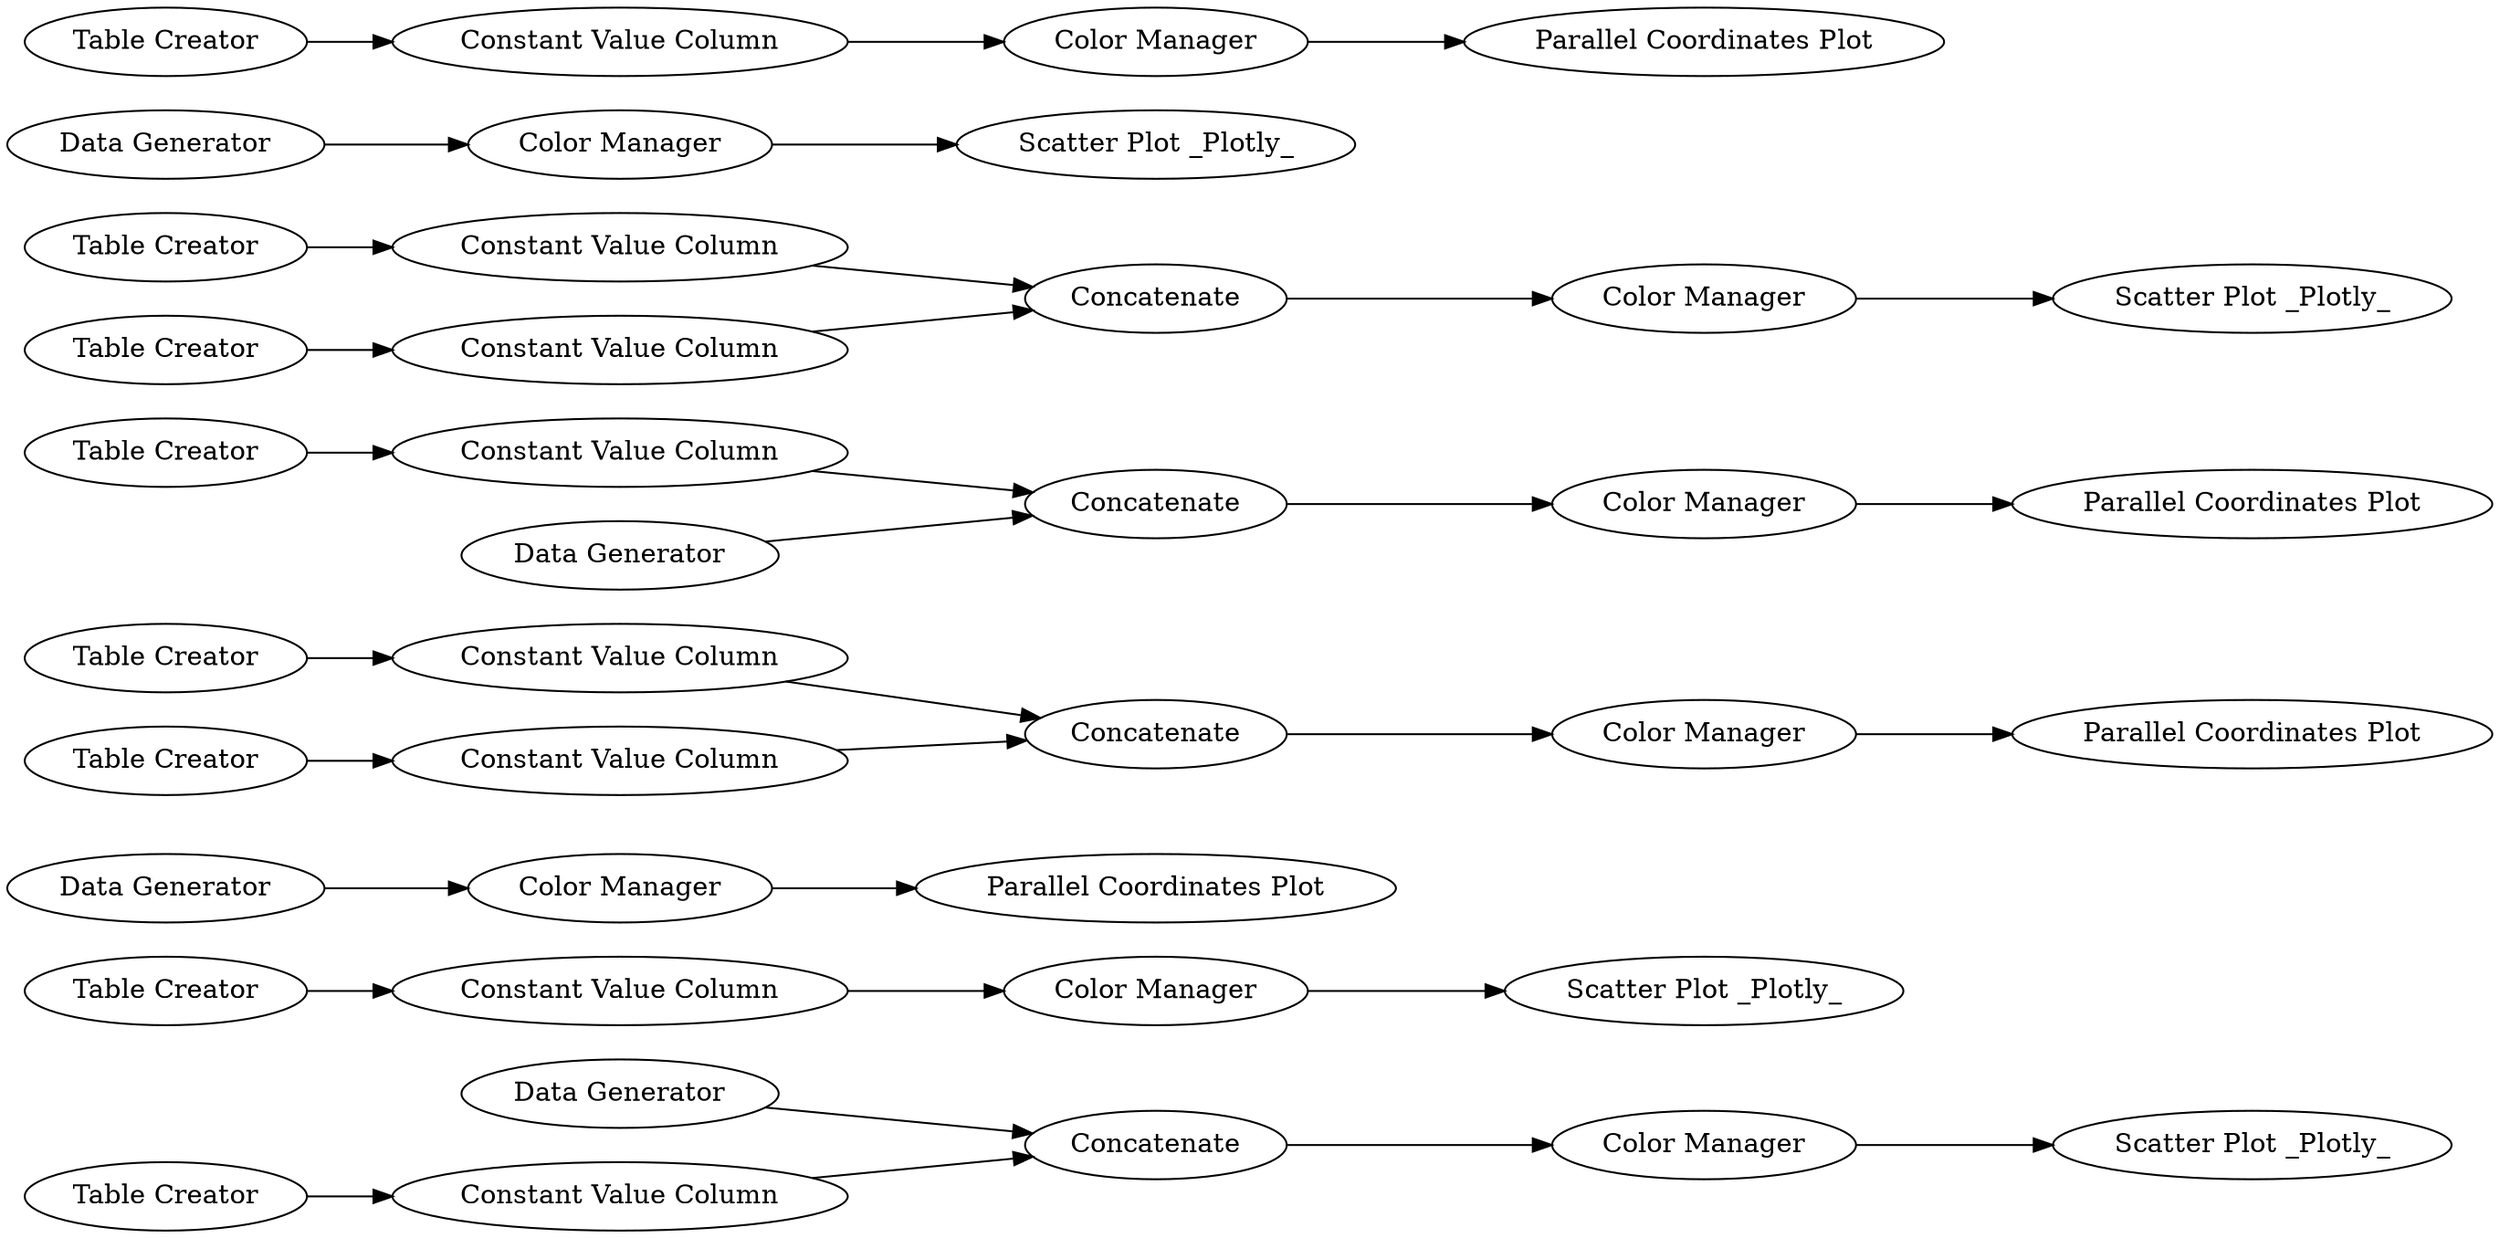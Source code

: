 digraph {
	"6840560212095899367_50" [label="Scatter Plot _Plotly_"]
	"6840560212095899367_39" [label="Table Creator"]
	"6840560212095899367_3" [label="Parallel Coordinates Plot"]
	"6840560212095899367_11" [label="Parallel Coordinates Plot"]
	"6840560212095899367_18" [label="Table Creator"]
	"6840560212095899367_30" [label="Table Creator"]
	"6840560212095899367_42" [label="Color Manager"]
	"6840560212095899367_36" [label="Table Creator"]
	"6840560212095899367_17" [label="Constant Value Column"]
	"6840560212095899367_25" [label="Parallel Coordinates Plot"]
	"6840560212095899367_37" [label="Data Generator"]
	"6840560212095899367_6" [label="Parallel Coordinates Plot"]
	"6840560212095899367_7" [label="Constant Value Column"]
	"6840560212095899367_10" [label="Table Creator"]
	"6840560212095899367_14" [label=Concatenate]
	"6840560212095899367_43" [label=Concatenate]
	"6840560212095899367_29" [label="Data Generator"]
	"6840560212095899367_28" [label="Constant Value Column"]
	"6840560212095899367_41" [label="Constant Value Column"]
	"6840560212095899367_24" [label="Data Generator"]
	"6840560212095899367_44" [label="Table Creator"]
	"6840560212095899367_16" [label="Color Manager"]
	"6840560212095899367_33" [label="Constant Value Column"]
	"6840560212095899367_46" [label="Scatter Plot _Plotly_"]
	"6840560212095899367_45" [label="Color Manager"]
	"6840560212095899367_20" [label=Concatenate]
	"6840560212095899367_9" [label="Color Manager"]
	"6840560212095899367_47" [label="Scatter Plot _Plotly_"]
	"6840560212095899367_35" [label="Constant Value Column"]
	"6840560212095899367_31" [label=Concatenate]
	"6840560212095899367_34" [label="Color Manager"]
	"6840560212095899367_1" [label="Data Generator"]
	"6840560212095899367_4" [label="Table Creator"]
	"6840560212095899367_12" [label="Constant Value Column"]
	"6840560212095899367_15" [label="Constant Value Column"]
	"6840560212095899367_13" [label="Table Creator"]
	"6840560212095899367_23" [label="Color Manager"]
	"6840560212095899367_21" [label="Color Manager"]
	"6840560212095899367_27" [label="Color Manager"]
	"6840560212095899367_48" [label="Scatter Plot _Plotly_"]
	"6840560212095899367_12" -> "6840560212095899367_14"
	"6840560212095899367_4" -> "6840560212095899367_7"
	"6840560212095899367_13" -> "6840560212095899367_15"
	"6840560212095899367_35" -> "6840560212095899367_43"
	"6840560212095899367_42" -> "6840560212095899367_48"
	"6840560212095899367_15" -> "6840560212095899367_14"
	"6840560212095899367_17" -> "6840560212095899367_20"
	"6840560212095899367_20" -> "6840560212095899367_21"
	"6840560212095899367_37" -> "6840560212095899367_27"
	"6840560212095899367_27" -> "6840560212095899367_47"
	"6840560212095899367_1" -> "6840560212095899367_23"
	"6840560212095899367_23" -> "6840560212095899367_3"
	"6840560212095899367_29" -> "6840560212095899367_43"
	"6840560212095899367_44" -> "6840560212095899367_28"
	"6840560212095899367_14" -> "6840560212095899367_9"
	"6840560212095899367_43" -> "6840560212095899367_45"
	"6840560212095899367_34" -> "6840560212095899367_46"
	"6840560212095899367_33" -> "6840560212095899367_31"
	"6840560212095899367_18" -> "6840560212095899367_17"
	"6840560212095899367_45" -> "6840560212095899367_50"
	"6840560212095899367_31" -> "6840560212095899367_42"
	"6840560212095899367_30" -> "6840560212095899367_33"
	"6840560212095899367_10" -> "6840560212095899367_12"
	"6840560212095899367_36" -> "6840560212095899367_35"
	"6840560212095899367_39" -> "6840560212095899367_41"
	"6840560212095899367_9" -> "6840560212095899367_11"
	"6840560212095899367_41" -> "6840560212095899367_34"
	"6840560212095899367_7" -> "6840560212095899367_16"
	"6840560212095899367_21" -> "6840560212095899367_25"
	"6840560212095899367_16" -> "6840560212095899367_6"
	"6840560212095899367_28" -> "6840560212095899367_31"
	"6840560212095899367_24" -> "6840560212095899367_20"
	rankdir=LR
}
